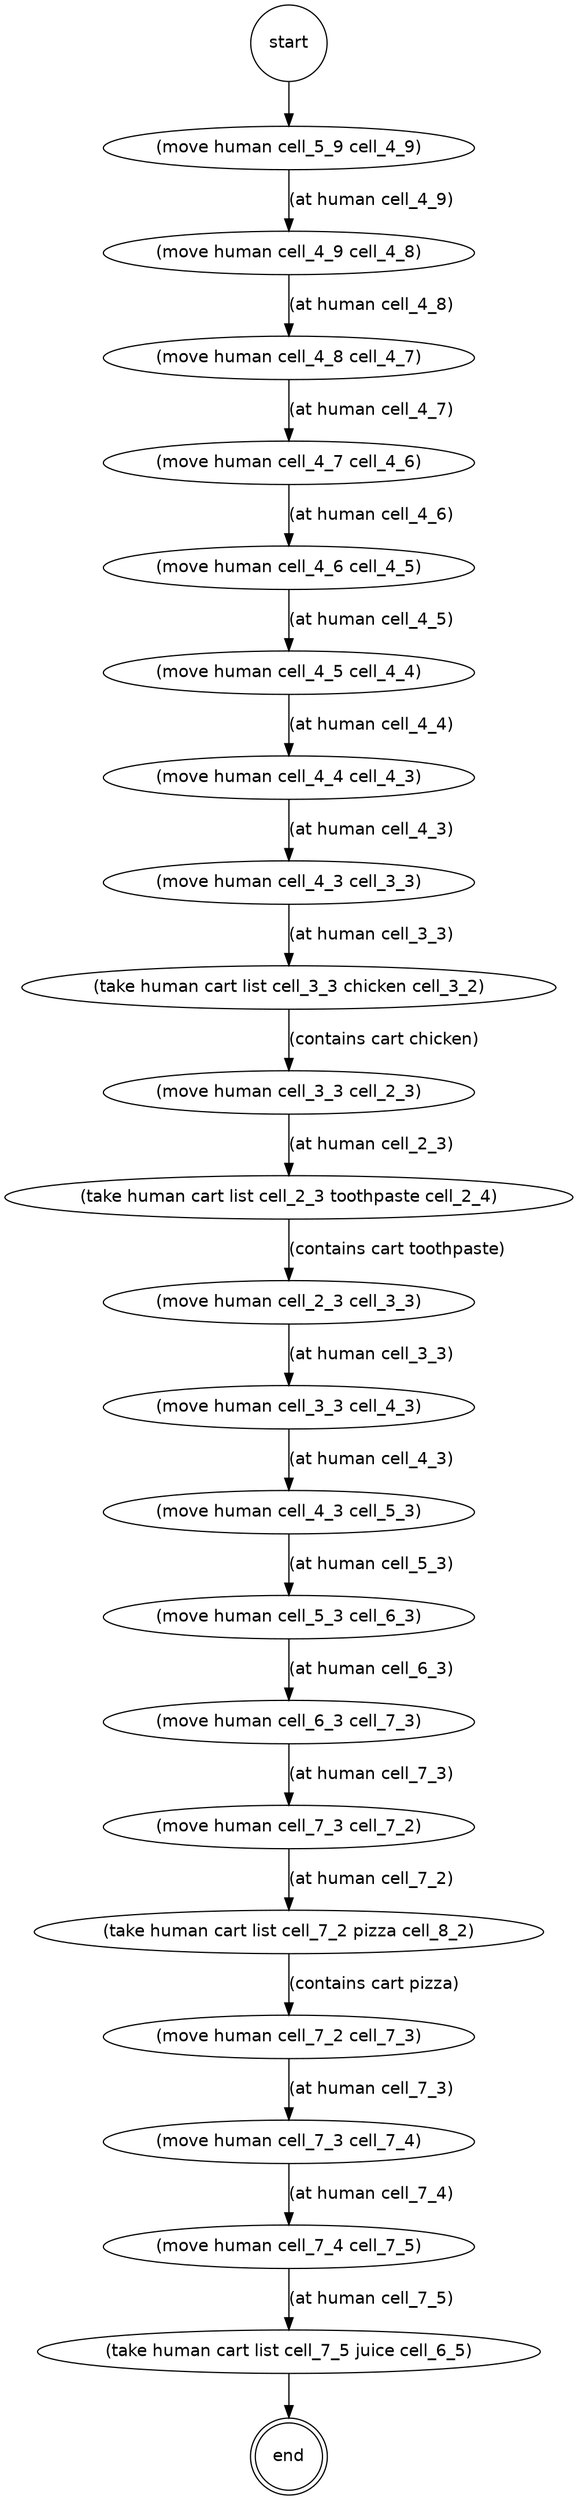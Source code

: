 strict digraph "" {
	graph [fontname=helvetica];
	node [fontname=helvetica,
		label="\N",
		shape=ellipse
	];
	edge [fontname=helvetica];
	"(end)"	 [label=end,
		peripheries=2,
		shape=circle];
	"(take human cart list cell_7_5 juice cell_6_5)" -> "(end)";
	"(move human cell_7_4 cell_7_5)" -> "(take human cart list cell_7_5 juice cell_6_5)"	 [label="(at human cell_7_5)"];
	"(move human cell_7_3 cell_7_4)" -> "(move human cell_7_4 cell_7_5)"	 [label="(at human cell_7_4)"];
	"(move human cell_7_2 cell_7_3)" -> "(move human cell_7_3 cell_7_4)"	 [label="(at human cell_7_3)"];
	"(take human cart list cell_7_2 pizza cell_8_2)" -> "(move human cell_7_2 cell_7_3)"	 [label="(contains cart pizza)"];
	"(move human cell_7_3 cell_7_2)" -> "(take human cart list cell_7_2 pizza cell_8_2)"	 [label="(at human cell_7_2)"];
	"(move human cell_6_3 cell_7_3)" -> "(move human cell_7_3 cell_7_2)"	 [label="(at human cell_7_3)"];
	"(move human cell_5_3 cell_6_3)" -> "(move human cell_6_3 cell_7_3)"	 [label="(at human cell_6_3)"];
	"(move human cell_4_3 cell_5_3)" -> "(move human cell_5_3 cell_6_3)"	 [label="(at human cell_5_3)"];
	"(move human cell_3_3 cell_4_3)" -> "(move human cell_4_3 cell_5_3)"	 [label="(at human cell_4_3)"];
	"(move human cell_2_3 cell_3_3)" -> "(move human cell_3_3 cell_4_3)"	 [label="(at human cell_3_3)"];
	"(take human cart list cell_2_3 toothpaste cell_2_4)" -> "(move human cell_2_3 cell_3_3)"	 [label="(contains cart toothpaste)"];
	"(move human cell_3_3 cell_2_3)" -> "(take human cart list cell_2_3 toothpaste cell_2_4)"	 [label="(at human cell_2_3)"];
	"(take human cart list cell_3_3 chicken cell_3_2)" -> "(move human cell_3_3 cell_2_3)"	 [label="(contains cart chicken)"];
	"(move human cell_4_3 cell_3_3)" -> "(take human cart list cell_3_3 chicken cell_3_2)"	 [label="(at human cell_3_3)"];
	"(move human cell_4_4 cell_4_3)" -> "(move human cell_4_3 cell_3_3)"	 [label="(at human cell_4_3)"];
	"(move human cell_4_5 cell_4_4)" -> "(move human cell_4_4 cell_4_3)"	 [label="(at human cell_4_4)"];
	"(move human cell_4_6 cell_4_5)" -> "(move human cell_4_5 cell_4_4)"	 [label="(at human cell_4_5)"];
	"(move human cell_4_7 cell_4_6)" -> "(move human cell_4_6 cell_4_5)"	 [label="(at human cell_4_6)"];
	"(move human cell_4_8 cell_4_7)" -> "(move human cell_4_7 cell_4_6)"	 [label="(at human cell_4_7)"];
	"(move human cell_4_9 cell_4_8)" -> "(move human cell_4_8 cell_4_7)"	 [label="(at human cell_4_8)"];
	"(move human cell_5_9 cell_4_9)" -> "(move human cell_4_9 cell_4_8)"	 [label="(at human cell_4_9)"];
	"(start)"	 [label=start,
		peripheries=1,
		shape=circle];
	"(start)" -> "(move human cell_5_9 cell_4_9)";
}
